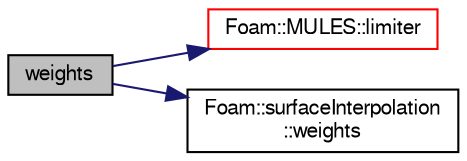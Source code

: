 digraph "weights"
{
  bgcolor="transparent";
  edge [fontname="FreeSans",fontsize="10",labelfontname="FreeSans",labelfontsize="10"];
  node [fontname="FreeSans",fontsize="10",shape=record];
  rankdir="LR";
  Node1 [label="weights",height=0.2,width=0.4,color="black", fillcolor="grey75", style="filled" fontcolor="black"];
  Node1 -> Node2 [color="midnightblue",fontsize="10",style="solid",fontname="FreeSans"];
  Node2 [label="Foam::MULES::limiter",height=0.2,width=0.4,color="red",URL="$a10293.html#ae90eb6b771613f9ffe9bbe814bc2d479"];
  Node1 -> Node3 [color="midnightblue",fontsize="10",style="solid",fontname="FreeSans"];
  Node3 [label="Foam::surfaceInterpolation\l::weights",height=0.2,width=0.4,color="black",URL="$a02414.html#a96017a28681b6fc563b59084e7add65e",tooltip="Return reference to linear difference weighting factors. "];
}
